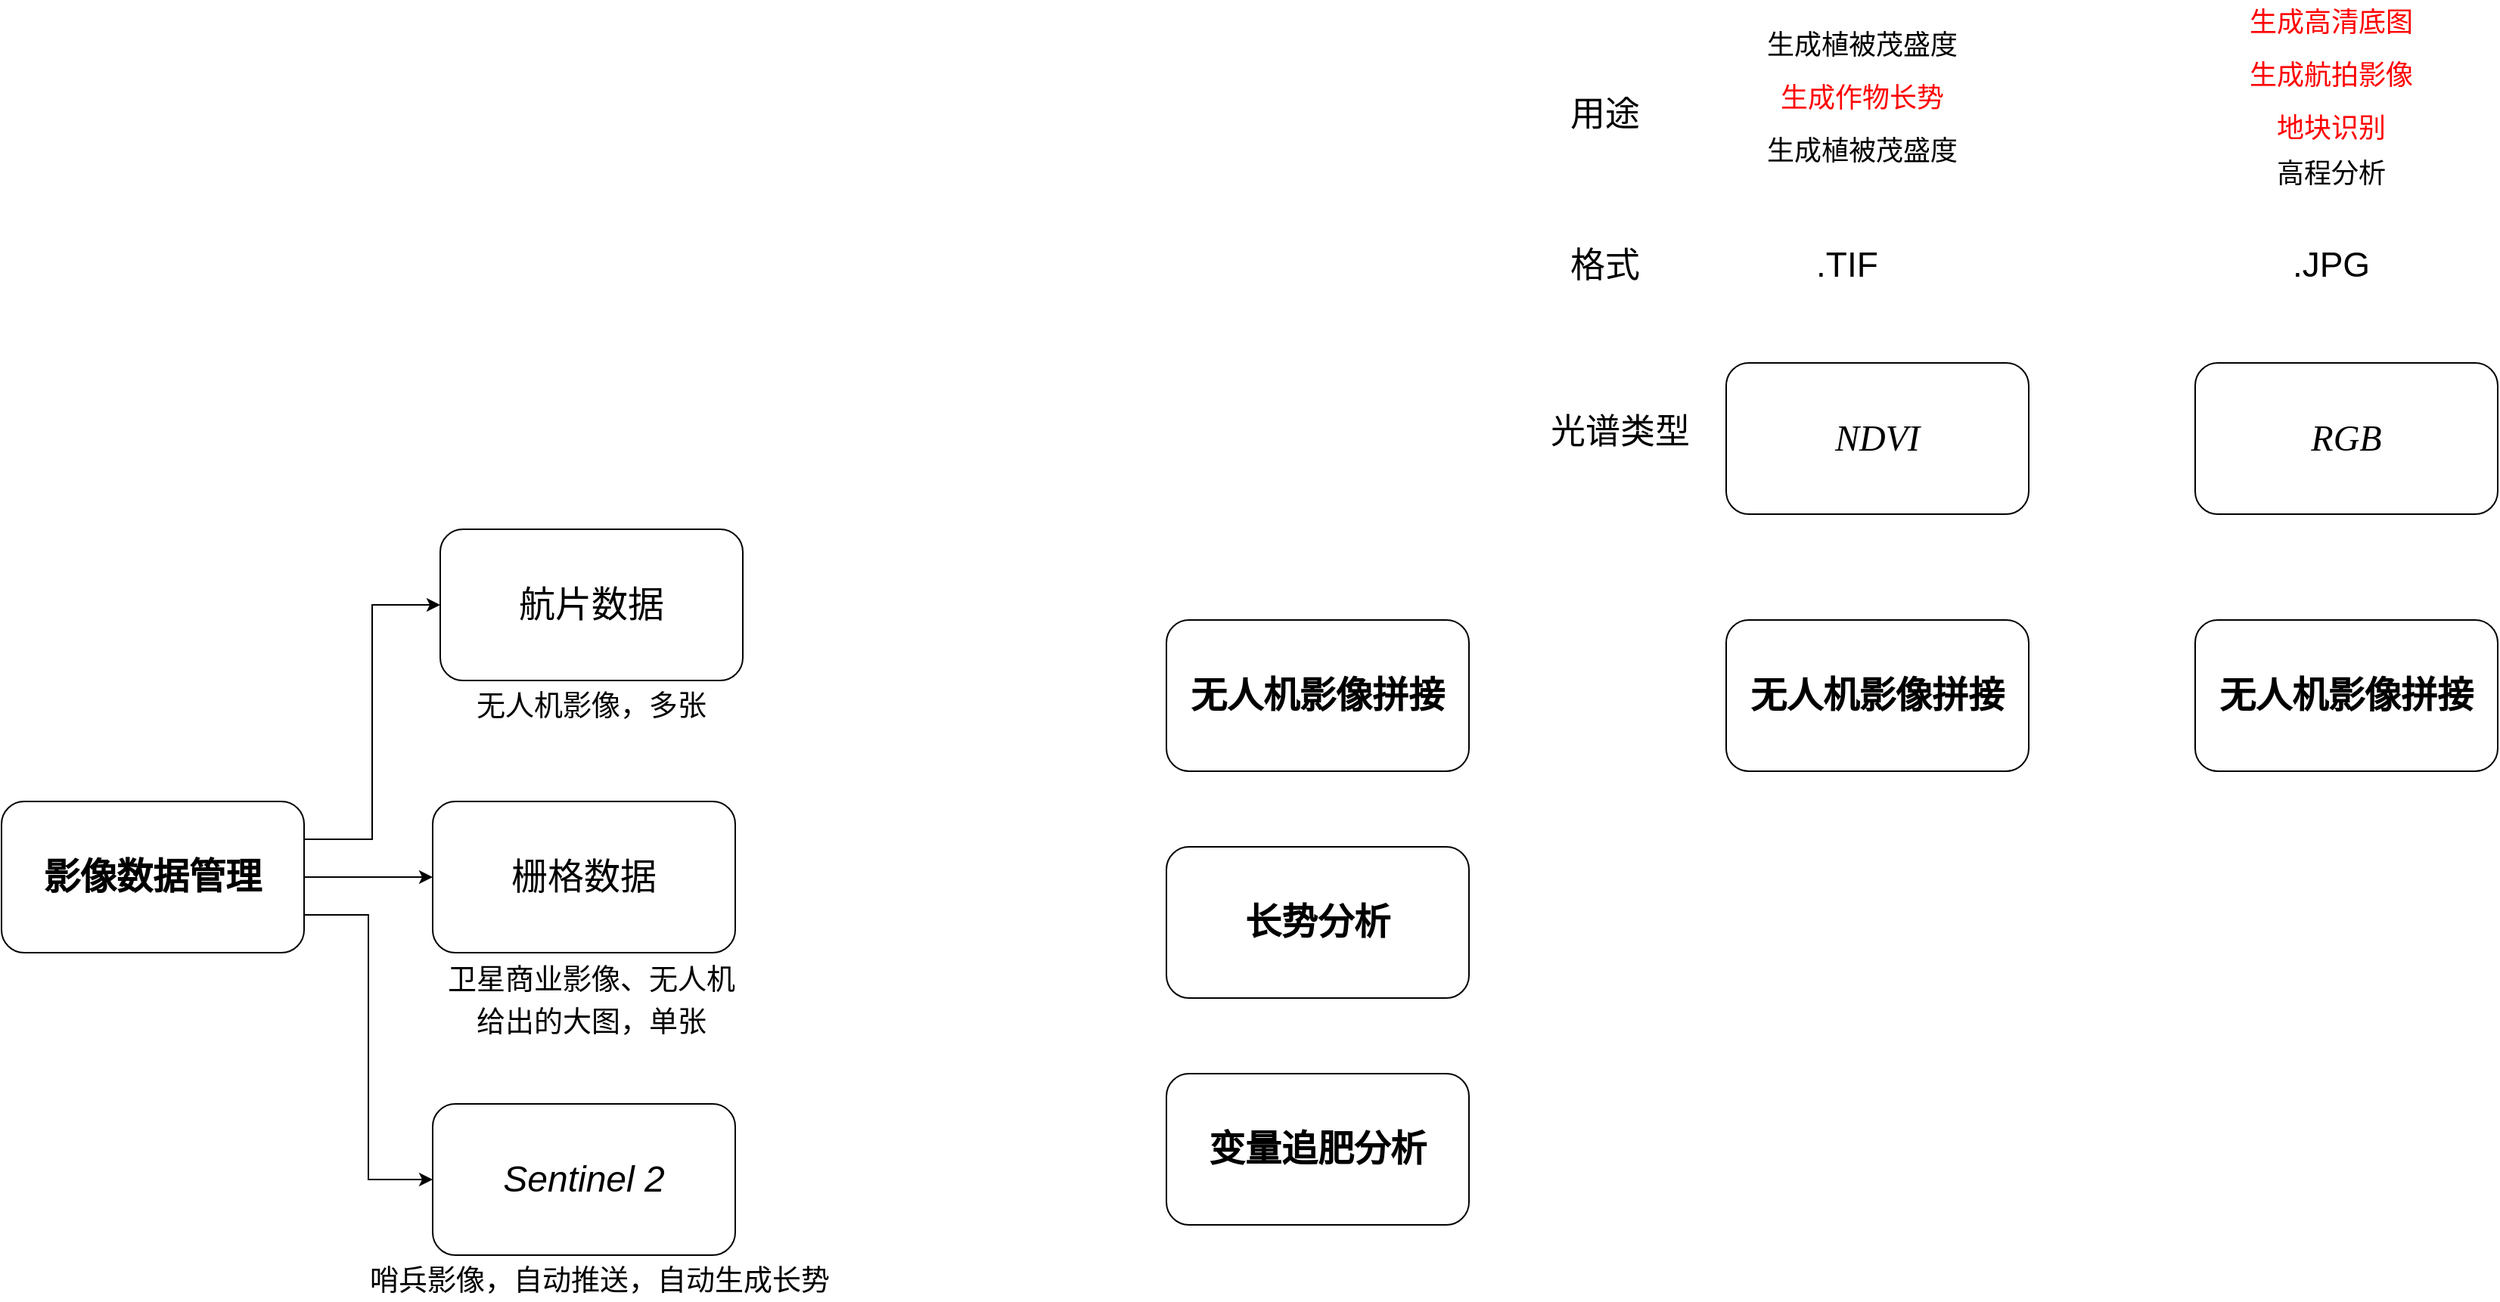 <mxfile version="27.1.6">
  <diagram name="第 1 页" id="EWCGRqyuyG-UPrSn--Gp">
    <mxGraphModel dx="3383" dy="2258" grid="1" gridSize="10" guides="1" tooltips="1" connect="1" arrows="1" fold="1" page="0" pageScale="1" pageWidth="827" pageHeight="1169" math="0" shadow="0">
      <root>
        <mxCell id="0" />
        <mxCell id="1" parent="0" />
        <mxCell id="43ZJeblcSDLC2HeD9tNM-32" style="edgeStyle=orthogonalEdgeStyle;rounded=0;orthogonalLoop=1;jettySize=auto;html=1;exitX=1;exitY=0.5;exitDx=0;exitDy=0;entryX=0;entryY=0.5;entryDx=0;entryDy=0;" edge="1" parent="1" source="43ZJeblcSDLC2HeD9tNM-1" target="43ZJeblcSDLC2HeD9tNM-20">
          <mxGeometry relative="1" as="geometry" />
        </mxCell>
        <mxCell id="43ZJeblcSDLC2HeD9tNM-33" style="edgeStyle=orthogonalEdgeStyle;rounded=0;orthogonalLoop=1;jettySize=auto;html=1;exitX=1;exitY=0.25;exitDx=0;exitDy=0;entryX=0;entryY=0.5;entryDx=0;entryDy=0;" edge="1" parent="1" source="43ZJeblcSDLC2HeD9tNM-1" target="43ZJeblcSDLC2HeD9tNM-4">
          <mxGeometry relative="1" as="geometry" />
        </mxCell>
        <mxCell id="43ZJeblcSDLC2HeD9tNM-34" style="edgeStyle=orthogonalEdgeStyle;rounded=0;orthogonalLoop=1;jettySize=auto;html=1;exitX=1;exitY=0.75;exitDx=0;exitDy=0;entryX=0;entryY=0.5;entryDx=0;entryDy=0;" edge="1" parent="1" source="43ZJeblcSDLC2HeD9tNM-1" target="43ZJeblcSDLC2HeD9tNM-30">
          <mxGeometry relative="1" as="geometry" />
        </mxCell>
        <mxCell id="43ZJeblcSDLC2HeD9tNM-1" value="&lt;font style=&quot;font-size: 24px;&quot;&gt;影像数据管理&lt;/font&gt;" style="rounded=1;whiteSpace=wrap;html=1;fontStyle=1" vertex="1" parent="1">
          <mxGeometry x="-1450" y="-590" width="200" height="100" as="geometry" />
        </mxCell>
        <mxCell id="43ZJeblcSDLC2HeD9tNM-4" value="&lt;font style=&quot;font-size: 24px;&quot;&gt;航片数据&lt;/font&gt;" style="rounded=1;whiteSpace=wrap;html=1;fontStyle=0" vertex="1" parent="1">
          <mxGeometry x="-1160" y="-770" width="200" height="100" as="geometry" />
        </mxCell>
        <mxCell id="43ZJeblcSDLC2HeD9tNM-5" value="&lt;font style=&quot;font-size: 24px;&quot;&gt;NDVI&lt;/font&gt;" style="rounded=1;whiteSpace=wrap;html=1;fontStyle=2;fontFamily=Times New Roman;" vertex="1" parent="1">
          <mxGeometry x="-310" y="-880" width="200" height="100" as="geometry" />
        </mxCell>
        <mxCell id="43ZJeblcSDLC2HeD9tNM-8" value="&lt;font style=&quot;font-size: 24px;&quot;&gt;RGB&lt;/font&gt;" style="rounded=1;whiteSpace=wrap;html=1;fontStyle=2;fontFamily=Times New Roman;" vertex="1" parent="1">
          <mxGeometry y="-880" width="200" height="100" as="geometry" />
        </mxCell>
        <mxCell id="43ZJeblcSDLC2HeD9tNM-9" value="用途" style="text;html=1;align=center;verticalAlign=middle;whiteSpace=wrap;rounded=0;fontSize=23;" vertex="1" parent="1">
          <mxGeometry x="-420" y="-1060" width="60" height="30" as="geometry" />
        </mxCell>
        <mxCell id="43ZJeblcSDLC2HeD9tNM-11" value="生成植被茂盛度" style="text;html=1;align=center;verticalAlign=middle;whiteSpace=wrap;rounded=0;fontSize=18;" vertex="1" parent="1">
          <mxGeometry x="-285" y="-1105" width="130" height="30" as="geometry" />
        </mxCell>
        <mxCell id="43ZJeblcSDLC2HeD9tNM-12" value="生成作物长势" style="text;html=1;align=center;verticalAlign=middle;whiteSpace=wrap;rounded=0;fontSize=18;fontColor=light-dark(#fe0101, #ededed);" vertex="1" parent="1">
          <mxGeometry x="-285" y="-1070" width="130" height="30" as="geometry" />
        </mxCell>
        <mxCell id="43ZJeblcSDLC2HeD9tNM-13" value="生成植被茂盛度" style="text;html=1;align=center;verticalAlign=middle;whiteSpace=wrap;rounded=0;fontSize=18;" vertex="1" parent="1">
          <mxGeometry x="-285" y="-1035" width="130" height="30" as="geometry" />
        </mxCell>
        <mxCell id="43ZJeblcSDLC2HeD9tNM-14" value="生成高清底图" style="text;html=1;align=center;verticalAlign=middle;whiteSpace=wrap;rounded=0;fontSize=18;fontColor=light-dark(#ff0000, #ededed);" vertex="1" parent="1">
          <mxGeometry x="25" y="-1120" width="130" height="30" as="geometry" />
        </mxCell>
        <mxCell id="43ZJeblcSDLC2HeD9tNM-15" value="生成航拍影像" style="text;html=1;align=center;verticalAlign=middle;whiteSpace=wrap;rounded=0;fontSize=18;fontColor=light-dark(#fe0101, #ededed);" vertex="1" parent="1">
          <mxGeometry x="25" y="-1085" width="130" height="30" as="geometry" />
        </mxCell>
        <mxCell id="43ZJeblcSDLC2HeD9tNM-16" value="高程分析" style="text;html=1;align=center;verticalAlign=middle;whiteSpace=wrap;rounded=0;fontSize=18;" vertex="1" parent="1">
          <mxGeometry x="25" y="-1020" width="130" height="30" as="geometry" />
        </mxCell>
        <mxCell id="43ZJeblcSDLC2HeD9tNM-18" value=".TIF" style="text;html=1;align=center;verticalAlign=middle;whiteSpace=wrap;rounded=0;fontSize=23;" vertex="1" parent="1">
          <mxGeometry x="-260" y="-960" width="60" height="30" as="geometry" />
        </mxCell>
        <mxCell id="43ZJeblcSDLC2HeD9tNM-19" value=".JPG" style="text;html=1;align=center;verticalAlign=middle;whiteSpace=wrap;rounded=0;fontSize=23;" vertex="1" parent="1">
          <mxGeometry x="60" y="-960" width="60" height="30" as="geometry" />
        </mxCell>
        <mxCell id="43ZJeblcSDLC2HeD9tNM-20" value="&lt;font style=&quot;font-size: 24px;&quot;&gt;栅格数据&lt;/font&gt;" style="rounded=1;whiteSpace=wrap;html=1;fontStyle=0" vertex="1" parent="1">
          <mxGeometry x="-1165" y="-590" width="200" height="100" as="geometry" />
        </mxCell>
        <mxCell id="43ZJeblcSDLC2HeD9tNM-21" value="光谱类型" style="text;html=1;align=center;verticalAlign=middle;whiteSpace=wrap;rounded=0;fontSize=23;" vertex="1" parent="1">
          <mxGeometry x="-440" y="-850" width="120" height="30" as="geometry" />
        </mxCell>
        <mxCell id="43ZJeblcSDLC2HeD9tNM-22" value="格式" style="text;html=1;align=center;verticalAlign=middle;whiteSpace=wrap;rounded=0;fontSize=23;" vertex="1" parent="1">
          <mxGeometry x="-450" y="-960" width="120" height="30" as="geometry" />
        </mxCell>
        <mxCell id="43ZJeblcSDLC2HeD9tNM-28" value="&lt;span style=&quot;font-size: 19px;&quot;&gt;无人机影像，多张&lt;/span&gt;" style="text;html=1;align=center;verticalAlign=middle;whiteSpace=wrap;rounded=0;fontSize=23;" vertex="1" parent="1">
          <mxGeometry x="-1160" y="-670" width="200" height="30" as="geometry" />
        </mxCell>
        <mxCell id="43ZJeblcSDLC2HeD9tNM-29" value="&lt;span style=&quot;font-size: 19px;&quot;&gt;卫星商业影像、无人机&lt;/span&gt;&lt;div&gt;&lt;span style=&quot;font-size: 19px;&quot;&gt;给出的大图，单张&lt;/span&gt;&lt;/div&gt;" style="text;html=1;align=center;verticalAlign=middle;whiteSpace=wrap;rounded=0;fontSize=23;" vertex="1" parent="1">
          <mxGeometry x="-1200" y="-475" width="280" height="30" as="geometry" />
        </mxCell>
        <mxCell id="43ZJeblcSDLC2HeD9tNM-30" value="&lt;font style=&quot;font-size: 24px;&quot;&gt;Sentinel 2&lt;/font&gt;" style="rounded=1;whiteSpace=wrap;html=1;fontStyle=2" vertex="1" parent="1">
          <mxGeometry x="-1165" y="-390" width="200" height="100" as="geometry" />
        </mxCell>
        <mxCell id="43ZJeblcSDLC2HeD9tNM-31" value="&lt;span style=&quot;font-size: 19px;&quot;&gt;哨兵影像，自动推送，自动生成长势&lt;/span&gt;" style="text;html=1;align=center;verticalAlign=middle;whiteSpace=wrap;rounded=0;fontSize=23;" vertex="1" parent="1">
          <mxGeometry x="-1217.5" y="-290" width="325" height="30" as="geometry" />
        </mxCell>
        <mxCell id="43ZJeblcSDLC2HeD9tNM-38" value="地块识别" style="text;html=1;align=center;verticalAlign=middle;whiteSpace=wrap;rounded=0;fontSize=18;fontColor=light-dark(#fe0101, #ededed);" vertex="1" parent="1">
          <mxGeometry x="25" y="-1050" width="130" height="30" as="geometry" />
        </mxCell>
        <mxCell id="43ZJeblcSDLC2HeD9tNM-39" value="&lt;font style=&quot;font-size: 24px;&quot;&gt;无人机影像拼接&lt;/font&gt;" style="rounded=1;whiteSpace=wrap;html=1;fontStyle=1" vertex="1" parent="1">
          <mxGeometry x="-680" y="-710" width="200" height="100" as="geometry" />
        </mxCell>
        <mxCell id="43ZJeblcSDLC2HeD9tNM-41" value="&lt;font style=&quot;font-size: 24px;&quot;&gt;长势分析&lt;/font&gt;" style="rounded=1;whiteSpace=wrap;html=1;fontStyle=1" vertex="1" parent="1">
          <mxGeometry x="-680" y="-560" width="200" height="100" as="geometry" />
        </mxCell>
        <mxCell id="43ZJeblcSDLC2HeD9tNM-42" value="&lt;font style=&quot;font-size: 24px;&quot;&gt;变量追肥分析&lt;/font&gt;" style="rounded=1;whiteSpace=wrap;html=1;fontStyle=1" vertex="1" parent="1">
          <mxGeometry x="-680" y="-410" width="200" height="100" as="geometry" />
        </mxCell>
        <mxCell id="43ZJeblcSDLC2HeD9tNM-43" value="&lt;font style=&quot;font-size: 24px;&quot;&gt;无人机影像拼接&lt;/font&gt;" style="rounded=1;whiteSpace=wrap;html=1;fontStyle=1" vertex="1" parent="1">
          <mxGeometry x="-310" y="-710" width="200" height="100" as="geometry" />
        </mxCell>
        <mxCell id="43ZJeblcSDLC2HeD9tNM-44" value="&lt;font style=&quot;font-size: 24px;&quot;&gt;无人机影像拼接&lt;/font&gt;" style="rounded=1;whiteSpace=wrap;html=1;fontStyle=1" vertex="1" parent="1">
          <mxGeometry y="-710" width="200" height="100" as="geometry" />
        </mxCell>
      </root>
    </mxGraphModel>
  </diagram>
</mxfile>

